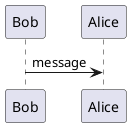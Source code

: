 {
  "sha1": "l6kwnypokovle5ms4pge46nf71vbxlo",
  "insertion": {
    "when": "2024-06-03T18:59:33.786Z",
    "user": "plantuml@gmail.com"
  }
}
@startuml
Bob -> Alice : <text class=foo id=dummy>message</text>
@enduml
